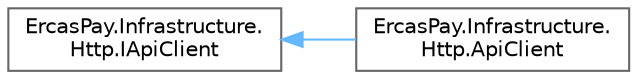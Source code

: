 digraph "Graphical Class Hierarchy"
{
 // LATEX_PDF_SIZE
  bgcolor="transparent";
  edge [fontname=Helvetica,fontsize=10,labelfontname=Helvetica,labelfontsize=10];
  node [fontname=Helvetica,fontsize=10,shape=box,height=0.2,width=0.4];
  rankdir="LR";
  Node0 [id="Node000000",label="ErcasPay.Infrastructure.\lHttp.IApiClient",height=0.2,width=0.4,color="grey40", fillcolor="white", style="filled",URL="$interfaceErcasPay_1_1Infrastructure_1_1Http_1_1IApiClient.html",tooltip="HTTP Client interface for interacting with ErcasPay API."];
  Node0 -> Node1 [id="edge14_Node000000_Node000001",dir="back",color="steelblue1",style="solid",tooltip=" "];
  Node1 [id="Node000001",label="ErcasPay.Infrastructure.\lHttp.ApiClient",height=0.2,width=0.4,color="grey40", fillcolor="white", style="filled",URL="$classErcasPay_1_1Infrastructure_1_1Http_1_1ApiClient.html",tooltip="HTTP Client for interacting with ErcasPay API."];
}
